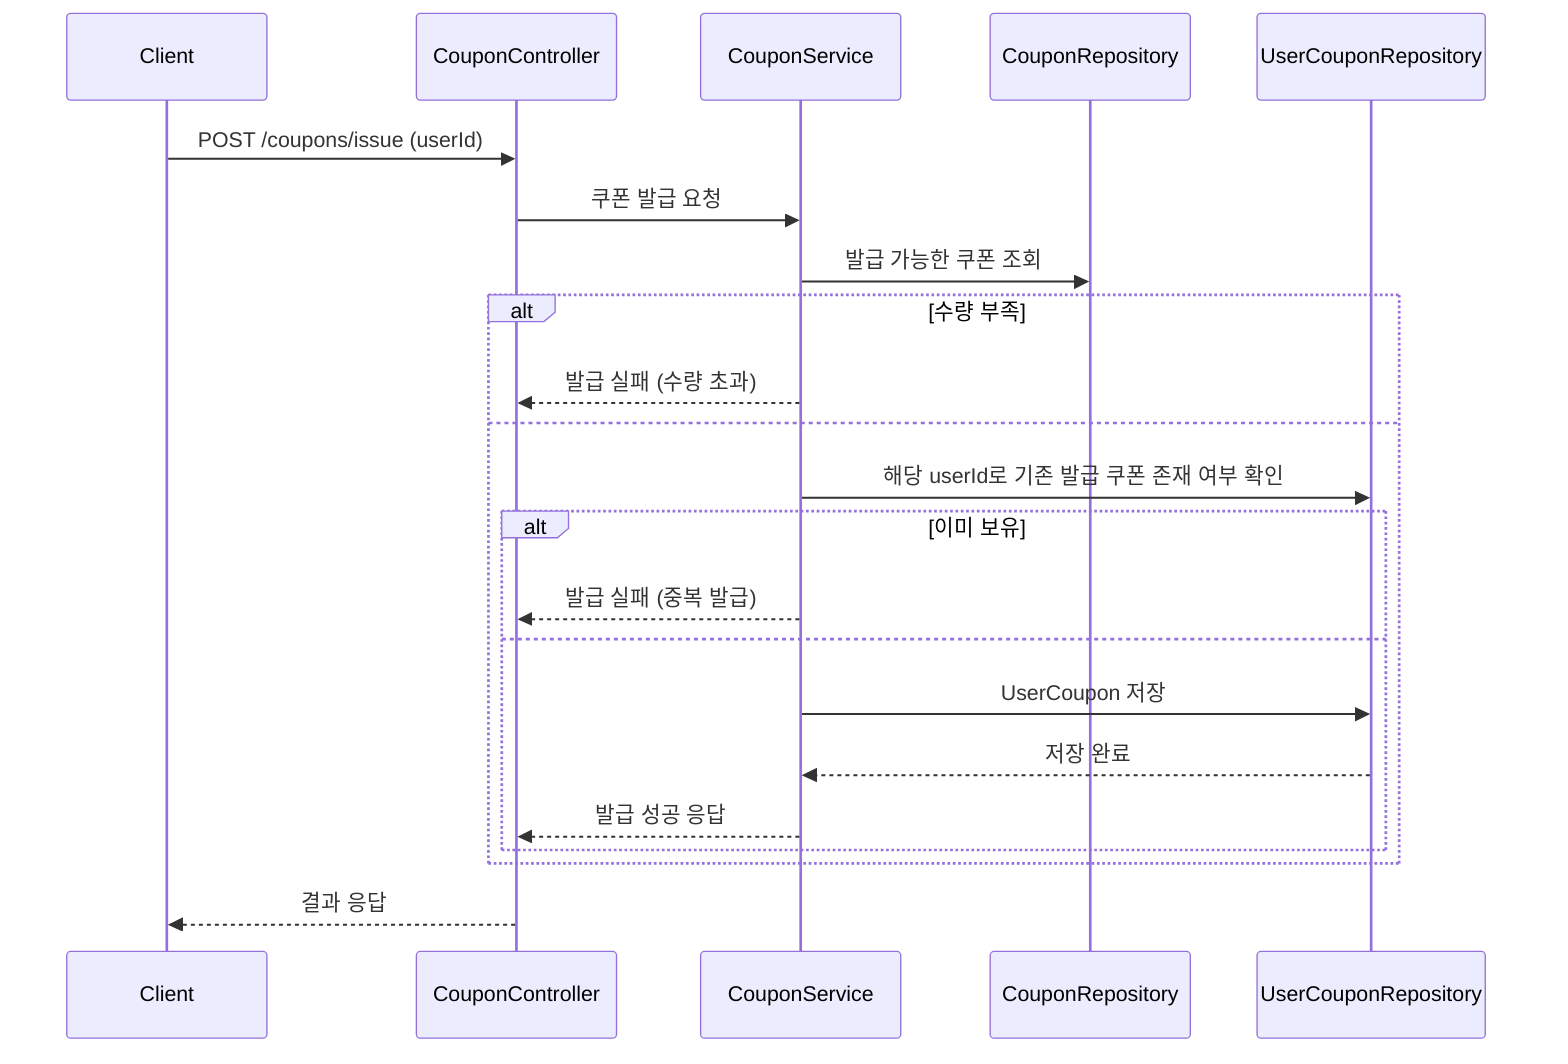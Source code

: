 sequenceDiagram

    participant Client
    participant API as CouponController
    participant Service as CouponService
    participant CouponRepo as CouponRepository
    participant UserCouponRepo as UserCouponRepository

    Client->>API: POST /coupons/issue (userId)
    API->>Service: 쿠폰 발급 요청

    Service->>CouponRepo: 발급 가능한 쿠폰 조회
    alt 수량 부족
        Service-->>API: 발급 실패 (수량 초과)
    else
        Service->>UserCouponRepo: 해당 userId로 기존 발급 쿠폰 존재 여부 확인
        alt 이미 보유
            Service-->>API: 발급 실패 (중복 발급)
        else
            Service->>UserCouponRepo: UserCoupon 저장
            UserCouponRepo-->>Service: 저장 완료
            Service-->>API: 발급 성공 응답
        end
    end
    API-->>Client: 결과 응답